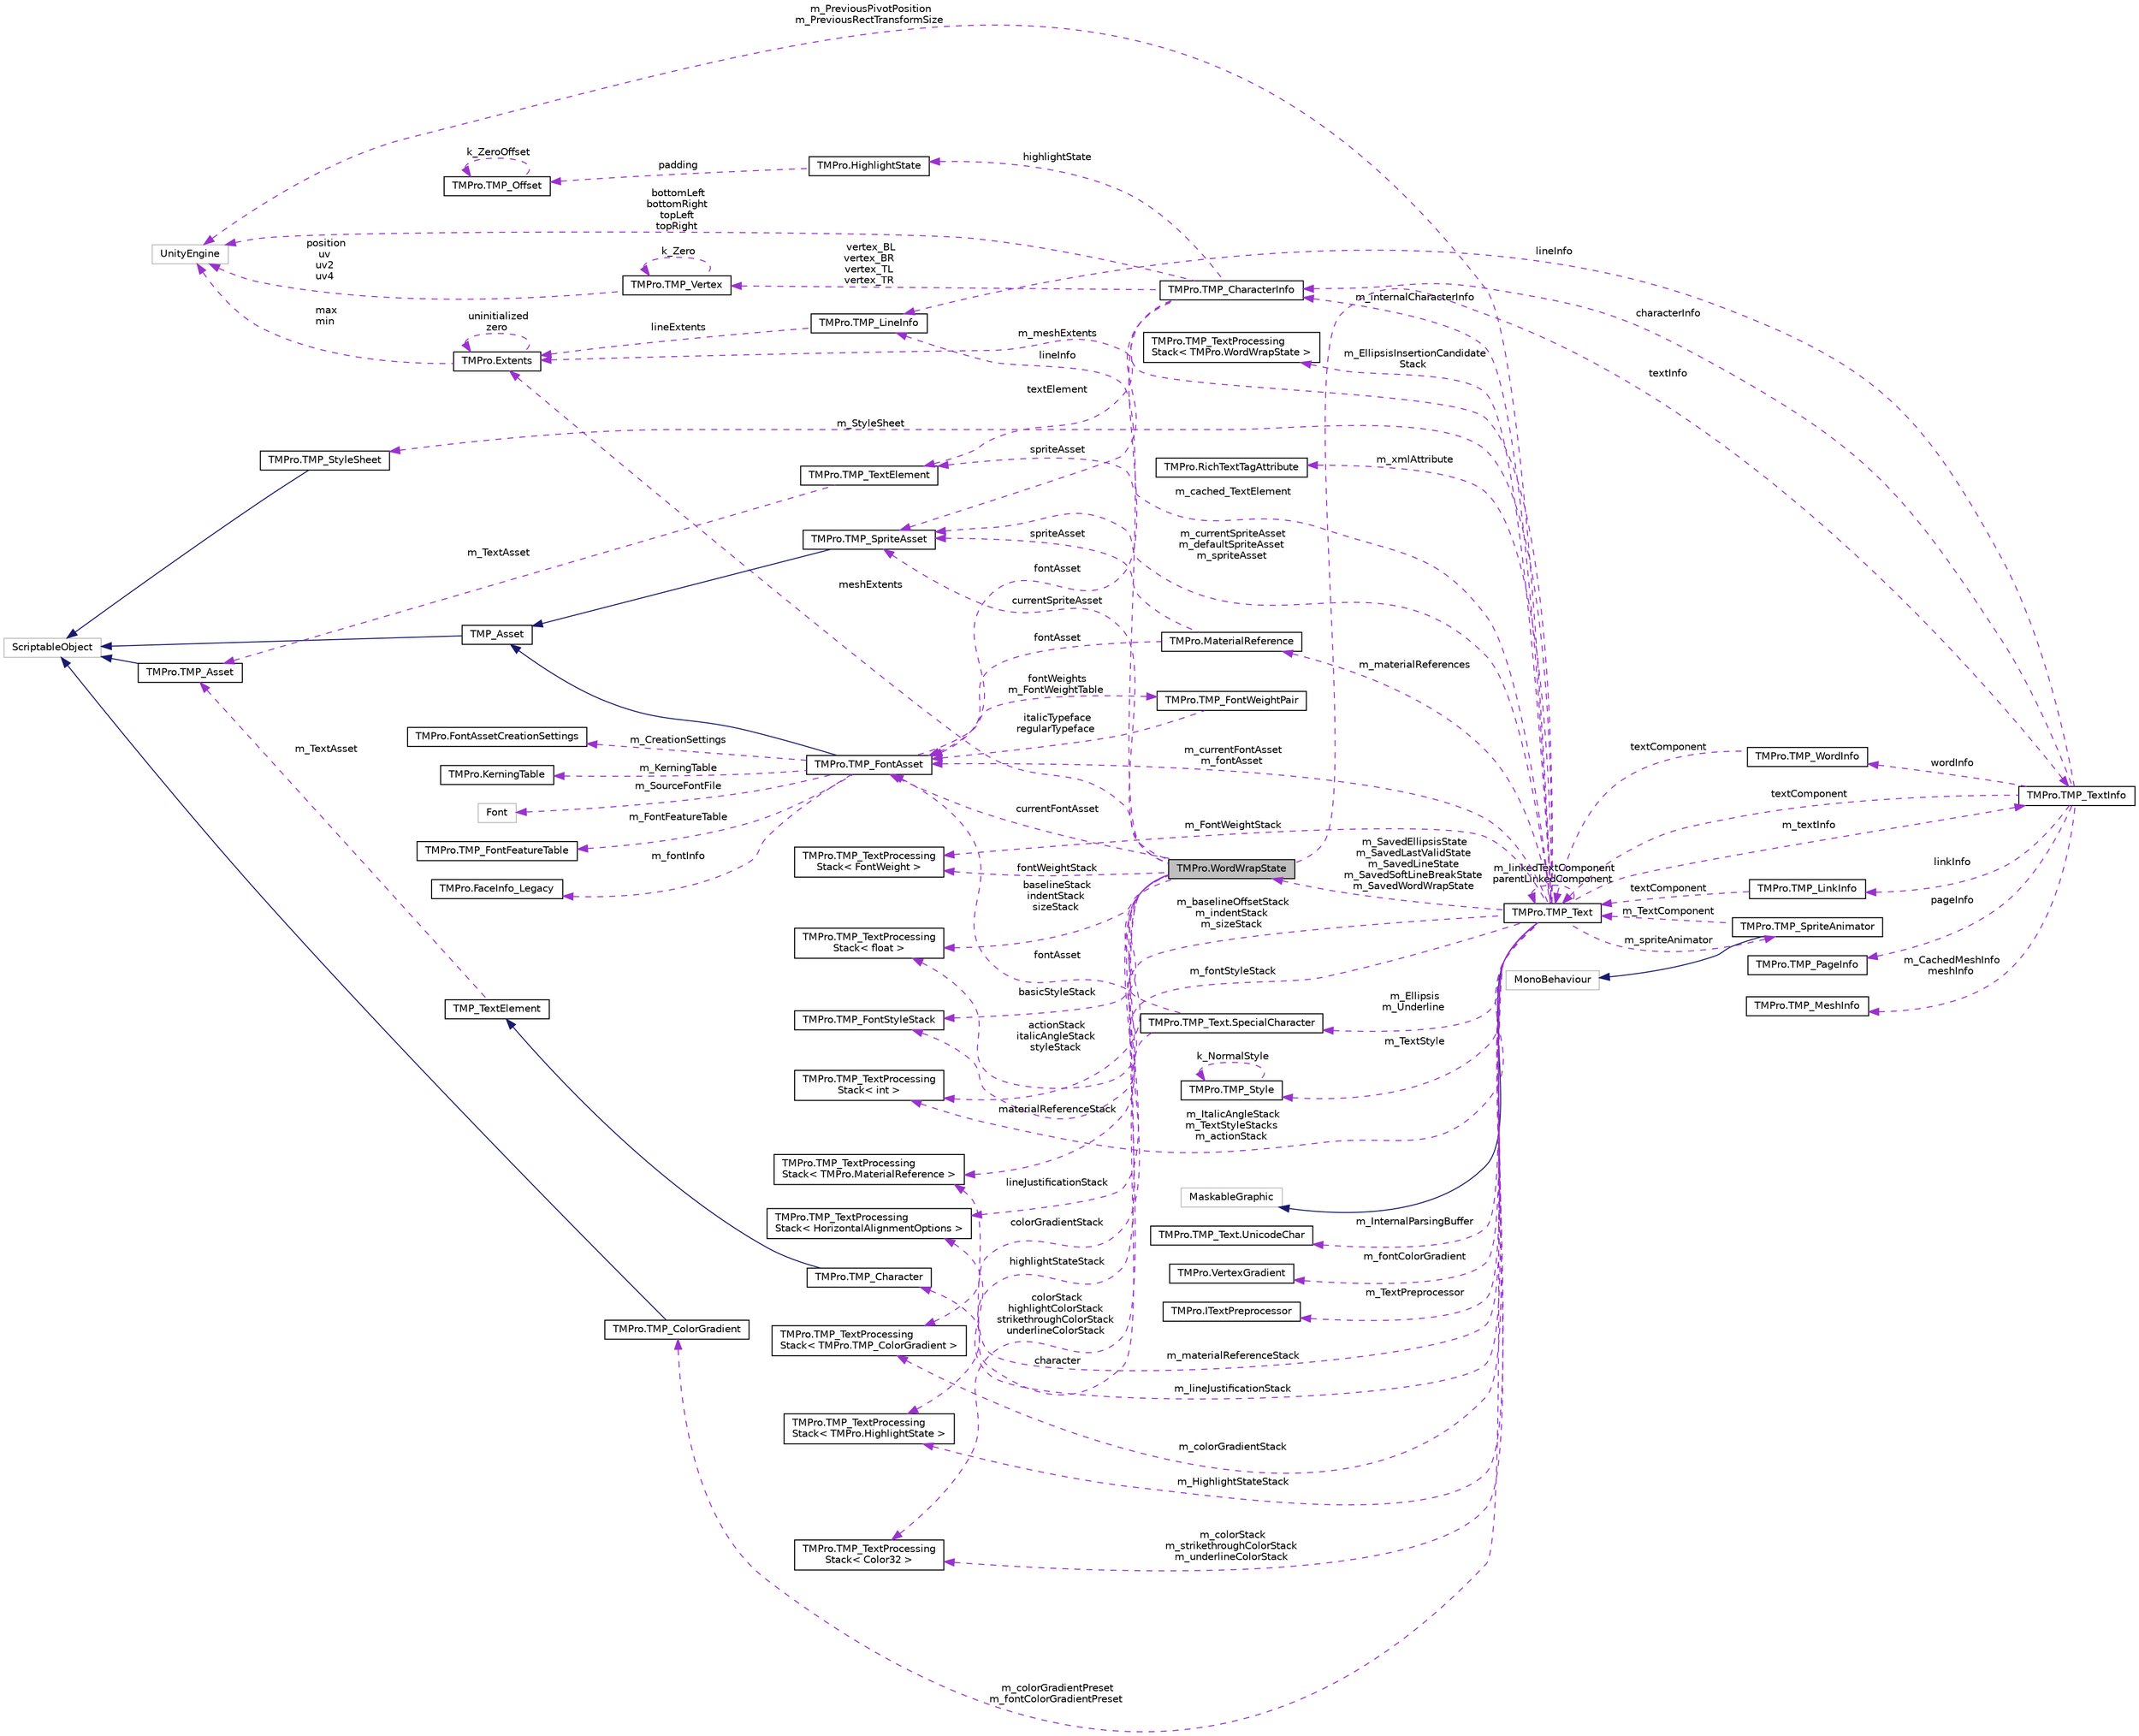 digraph "TMPro.WordWrapState"
{
 // LATEX_PDF_SIZE
  edge [fontname="Helvetica",fontsize="10",labelfontname="Helvetica",labelfontsize="10"];
  node [fontname="Helvetica",fontsize="10",shape=record];
  rankdir="LR";
  Node1 [label="TMPro.WordWrapState",height=0.2,width=0.4,color="black", fillcolor="grey75", style="filled", fontcolor="black",tooltip=" "];
  Node2 -> Node1 [dir="back",color="darkorchid3",fontsize="10",style="dashed",label=" basicStyleStack" ,fontname="Helvetica"];
  Node2 [label="TMPro.TMP_FontStyleStack",height=0.2,width=0.4,color="black", fillcolor="white", style="filled",URL="$struct_t_m_pro_1_1_t_m_p___font_style_stack.html",tooltip="Structure used to track basic XML tags which are binary (on / off)"];
  Node3 -> Node1 [dir="back",color="darkorchid3",fontsize="10",style="dashed",label=" lineJustificationStack" ,fontname="Helvetica"];
  Node3 [label="TMPro.TMP_TextProcessing\lStack\< HorizontalAlignmentOptions \>",height=0.2,width=0.4,color="black", fillcolor="white", style="filled",URL="$struct_t_m_pro_1_1_t_m_p___text_processing_stack.html",tooltip=" "];
  Node4 -> Node1 [dir="back",color="darkorchid3",fontsize="10",style="dashed",label=" colorGradientStack" ,fontname="Helvetica"];
  Node4 [label="TMPro.TMP_TextProcessing\lStack\< TMPro.TMP_ColorGradient \>",height=0.2,width=0.4,color="black", fillcolor="white", style="filled",URL="$struct_t_m_pro_1_1_t_m_p___text_processing_stack.html",tooltip=" "];
  Node5 -> Node1 [dir="back",color="darkorchid3",fontsize="10",style="dashed",label=" lineInfo" ,fontname="Helvetica"];
  Node5 [label="TMPro.TMP_LineInfo",height=0.2,width=0.4,color="black", fillcolor="white", style="filled",URL="$struct_t_m_pro_1_1_t_m_p___line_info.html",tooltip="Structure which contains information about the individual lines of text."];
  Node6 -> Node5 [dir="back",color="darkorchid3",fontsize="10",style="dashed",label=" lineExtents" ,fontname="Helvetica"];
  Node6 [label="TMPro.Extents",height=0.2,width=0.4,color="black", fillcolor="white", style="filled",URL="$struct_t_m_pro_1_1_extents.html",tooltip=" "];
  Node6 -> Node6 [dir="back",color="darkorchid3",fontsize="10",style="dashed",label=" uninitialized\nzero" ,fontname="Helvetica"];
  Node7 -> Node6 [dir="back",color="darkorchid3",fontsize="10",style="dashed",label=" max\nmin" ,fontname="Helvetica"];
  Node7 [label="UnityEngine",height=0.2,width=0.4,color="grey75", fillcolor="white", style="filled",tooltip=" "];
  Node8 -> Node1 [dir="back",color="darkorchid3",fontsize="10",style="dashed",label=" textInfo" ,fontname="Helvetica"];
  Node8 [label="TMPro.TMP_TextInfo",height=0.2,width=0.4,color="black", fillcolor="white", style="filled",URL="$class_t_m_pro_1_1_t_m_p___text_info.html",tooltip="Class which contains information about every element contained within the text object."];
  Node9 -> Node8 [dir="back",color="darkorchid3",fontsize="10",style="dashed",label=" linkInfo" ,fontname="Helvetica"];
  Node9 [label="TMPro.TMP_LinkInfo",height=0.2,width=0.4,color="black", fillcolor="white", style="filled",URL="$struct_t_m_pro_1_1_t_m_p___link_info.html",tooltip="Structure containing information about individual links contained in the text object."];
  Node10 -> Node9 [dir="back",color="darkorchid3",fontsize="10",style="dashed",label=" textComponent" ,fontname="Helvetica"];
  Node10 [label="TMPro.TMP_Text",height=0.2,width=0.4,color="black", fillcolor="white", style="filled",URL="$class_t_m_pro_1_1_t_m_p___text.html",tooltip="Base class which contains common properties and functions shared between the TextMeshPro and TextMesh..."];
  Node11 -> Node10 [dir="back",color="midnightblue",fontsize="10",style="solid",fontname="Helvetica"];
  Node11 [label="MaskableGraphic",height=0.2,width=0.4,color="grey75", fillcolor="white", style="filled",tooltip=" "];
  Node2 -> Node10 [dir="back",color="darkorchid3",fontsize="10",style="dashed",label=" m_fontStyleStack" ,fontname="Helvetica"];
  Node4 -> Node10 [dir="back",color="darkorchid3",fontsize="10",style="dashed",label=" m_colorGradientStack" ,fontname="Helvetica"];
  Node12 -> Node10 [dir="back",color="darkorchid3",fontsize="10",style="dashed",label=" m_InternalParsingBuffer" ,fontname="Helvetica"];
  Node12 [label="TMPro.TMP_Text.UnicodeChar",height=0.2,width=0.4,color="black", fillcolor="white", style="filled",URL="$struct_t_m_pro_1_1_t_m_p___text_1_1_unicode_char.html",tooltip=" "];
  Node3 -> Node10 [dir="back",color="darkorchid3",fontsize="10",style="dashed",label=" m_lineJustificationStack" ,fontname="Helvetica"];
  Node13 -> Node10 [dir="back",color="darkorchid3",fontsize="10",style="dashed",label=" m_materialReferences" ,fontname="Helvetica"];
  Node13 [label="TMPro.MaterialReference",height=0.2,width=0.4,color="black", fillcolor="white", style="filled",URL="$struct_t_m_pro_1_1_material_reference.html",tooltip=" "];
  Node14 -> Node13 [dir="back",color="darkorchid3",fontsize="10",style="dashed",label=" fontAsset" ,fontname="Helvetica"];
  Node14 [label="TMPro.TMP_FontAsset",height=0.2,width=0.4,color="black", fillcolor="white", style="filled",URL="$class_t_m_pro_1_1_t_m_p___font_asset.html",tooltip=" "];
  Node15 -> Node14 [dir="back",color="midnightblue",fontsize="10",style="solid",fontname="Helvetica"];
  Node15 [label="TMP_Asset",height=0.2,width=0.4,color="black", fillcolor="white", style="filled",URL="$class_t_m_pro_1_1_t_m_p___asset.html",tooltip=" "];
  Node16 -> Node15 [dir="back",color="midnightblue",fontsize="10",style="solid",fontname="Helvetica"];
  Node16 [label="ScriptableObject",height=0.2,width=0.4,color="grey75", fillcolor="white", style="filled",tooltip=" "];
  Node17 -> Node14 [dir="back",color="darkorchid3",fontsize="10",style="dashed",label=" m_CreationSettings" ,fontname="Helvetica"];
  Node17 [label="TMPro.FontAssetCreationSettings",height=0.2,width=0.4,color="black", fillcolor="white", style="filled",URL="$struct_t_m_pro_1_1_font_asset_creation_settings.html",tooltip=" "];
  Node18 -> Node14 [dir="back",color="darkorchid3",fontsize="10",style="dashed",label=" m_KerningTable" ,fontname="Helvetica"];
  Node18 [label="TMPro.KerningTable",height=0.2,width=0.4,color="black", fillcolor="white", style="filled",URL="$class_t_m_pro_1_1_kerning_table.html",tooltip=" "];
  Node19 -> Node14 [dir="back",color="darkorchid3",fontsize="10",style="dashed",label=" fontWeights\nm_FontWeightTable" ,fontname="Helvetica"];
  Node19 [label="TMPro.TMP_FontWeightPair",height=0.2,width=0.4,color="black", fillcolor="white", style="filled",URL="$struct_t_m_pro_1_1_t_m_p___font_weight_pair.html",tooltip="Contains the font assets for the regular and italic styles associated with a given font weight."];
  Node14 -> Node19 [dir="back",color="darkorchid3",fontsize="10",style="dashed",label=" italicTypeface\nregularTypeface" ,fontname="Helvetica"];
  Node20 -> Node14 [dir="back",color="darkorchid3",fontsize="10",style="dashed",label=" m_SourceFontFile" ,fontname="Helvetica"];
  Node20 [label="Font",height=0.2,width=0.4,color="grey75", fillcolor="white", style="filled",tooltip=" "];
  Node21 -> Node14 [dir="back",color="darkorchid3",fontsize="10",style="dashed",label=" m_FontFeatureTable" ,fontname="Helvetica"];
  Node21 [label="TMPro.TMP_FontFeatureTable",height=0.2,width=0.4,color="black", fillcolor="white", style="filled",URL="$class_t_m_pro_1_1_t_m_p___font_feature_table.html",tooltip="Table that contains the various font features available for the given font asset."];
  Node22 -> Node14 [dir="back",color="darkorchid3",fontsize="10",style="dashed",label=" m_fontInfo" ,fontname="Helvetica"];
  Node22 [label="TMPro.FaceInfo_Legacy",height=0.2,width=0.4,color="black", fillcolor="white", style="filled",URL="$class_t_m_pro_1_1_face_info___legacy.html",tooltip="Class that contains the basic information about the font."];
  Node23 -> Node13 [dir="back",color="darkorchid3",fontsize="10",style="dashed",label=" spriteAsset" ,fontname="Helvetica"];
  Node23 [label="TMPro.TMP_SpriteAsset",height=0.2,width=0.4,color="black", fillcolor="white", style="filled",URL="$class_t_m_pro_1_1_t_m_p___sprite_asset.html",tooltip=" "];
  Node15 -> Node23 [dir="back",color="midnightblue",fontsize="10",style="solid",fontname="Helvetica"];
  Node8 -> Node10 [dir="back",color="darkorchid3",fontsize="10",style="dashed",label=" m_textInfo" ,fontname="Helvetica"];
  Node6 -> Node10 [dir="back",color="darkorchid3",fontsize="10",style="dashed",label=" m_meshExtents" ,fontname="Helvetica"];
  Node14 -> Node10 [dir="back",color="darkorchid3",fontsize="10",style="dashed",label=" m_currentFontAsset\nm_fontAsset" ,fontname="Helvetica"];
  Node7 -> Node10 [dir="back",color="darkorchid3",fontsize="10",style="dashed",label=" m_PreviousPivotPosition\nm_PreviousRectTransformSize" ,fontname="Helvetica"];
  Node24 -> Node10 [dir="back",color="darkorchid3",fontsize="10",style="dashed",label=" m_StyleSheet" ,fontname="Helvetica"];
  Node24 [label="TMPro.TMP_StyleSheet",height=0.2,width=0.4,color="black", fillcolor="white", style="filled",URL="$class_t_m_pro_1_1_t_m_p___style_sheet.html",tooltip=" "];
  Node16 -> Node24 [dir="back",color="midnightblue",fontsize="10",style="solid",fontname="Helvetica"];
  Node25 -> Node10 [dir="back",color="darkorchid3",fontsize="10",style="dashed",label=" m_fontColorGradient" ,fontname="Helvetica"];
  Node25 [label="TMPro.VertexGradient",height=0.2,width=0.4,color="black", fillcolor="white", style="filled",URL="$struct_t_m_pro_1_1_vertex_gradient.html",tooltip="TMP custom data type to represent 32 bit characters."];
  Node26 -> Node10 [dir="back",color="darkorchid3",fontsize="10",style="dashed",label=" m_Ellipsis\nm_Underline" ,fontname="Helvetica"];
  Node26 [label="TMPro.TMP_Text.SpecialCharacter",height=0.2,width=0.4,color="black", fillcolor="white", style="filled",URL="$struct_t_m_pro_1_1_t_m_p___text_1_1_special_character.html",tooltip=" "];
  Node14 -> Node26 [dir="back",color="darkorchid3",fontsize="10",style="dashed",label=" fontAsset" ,fontname="Helvetica"];
  Node27 -> Node26 [dir="back",color="darkorchid3",fontsize="10",style="dashed",label=" character" ,fontname="Helvetica"];
  Node27 [label="TMPro.TMP_Character",height=0.2,width=0.4,color="black", fillcolor="white", style="filled",URL="$class_t_m_pro_1_1_t_m_p___character.html",tooltip="A basic element of text."];
  Node28 -> Node27 [dir="back",color="midnightblue",fontsize="10",style="solid",fontname="Helvetica"];
  Node28 [label="TMP_TextElement",height=0.2,width=0.4,color="black", fillcolor="white", style="filled",URL="$class_t_m_pro_1_1_t_m_p___text_element.html",tooltip="Base class for all text elements like Character and SpriteCharacter."];
  Node29 -> Node28 [dir="back",color="darkorchid3",fontsize="10",style="dashed",label=" m_TextAsset" ,fontname="Helvetica"];
  Node29 [label="TMPro.TMP_Asset",height=0.2,width=0.4,color="black", fillcolor="white", style="filled",URL="$class_t_m_pro_1_1_t_m_p___asset.html",tooltip=" "];
  Node16 -> Node29 [dir="back",color="midnightblue",fontsize="10",style="solid",fontname="Helvetica"];
  Node10 -> Node10 [dir="back",color="darkorchid3",fontsize="10",style="dashed",label=" m_linkedTextComponent\nparentLinkedComponent" ,fontname="Helvetica"];
  Node30 -> Node10 [dir="back",color="darkorchid3",fontsize="10",style="dashed",label=" m_TextPreprocessor" ,fontname="Helvetica"];
  Node30 [label="TMPro.ITextPreprocessor",height=0.2,width=0.4,color="black", fillcolor="white", style="filled",URL="$interface_t_m_pro_1_1_i_text_preprocessor.html",tooltip="Interface used for preprocessing and shaping of text."];
  Node31 -> Node10 [dir="back",color="darkorchid3",fontsize="10",style="dashed",label=" m_colorStack\nm_strikethroughColorStack\nm_underlineColorStack" ,fontname="Helvetica"];
  Node31 [label="TMPro.TMP_TextProcessing\lStack\< Color32 \>",height=0.2,width=0.4,color="black", fillcolor="white", style="filled",URL="$struct_t_m_pro_1_1_t_m_p___text_processing_stack.html",tooltip=" "];
  Node32 -> Node10 [dir="back",color="darkorchid3",fontsize="10",style="dashed",label=" m_colorGradientPreset\nm_fontColorGradientPreset" ,fontname="Helvetica"];
  Node32 [label="TMPro.TMP_ColorGradient",height=0.2,width=0.4,color="black", fillcolor="white", style="filled",URL="$class_t_m_pro_1_1_t_m_p___color_gradient.html",tooltip=" "];
  Node16 -> Node32 [dir="back",color="midnightblue",fontsize="10",style="solid",fontname="Helvetica"];
  Node33 -> Node10 [dir="back",color="darkorchid3",fontsize="10",style="dashed",label=" m_spriteAnimator" ,fontname="Helvetica"];
  Node33 [label="TMPro.TMP_SpriteAnimator",height=0.2,width=0.4,color="black", fillcolor="white", style="filled",URL="$class_t_m_pro_1_1_t_m_p___sprite_animator.html",tooltip=" "];
  Node34 -> Node33 [dir="back",color="midnightblue",fontsize="10",style="solid",fontname="Helvetica"];
  Node34 [label="MonoBehaviour",height=0.2,width=0.4,color="grey75", fillcolor="white", style="filled",tooltip=" "];
  Node10 -> Node33 [dir="back",color="darkorchid3",fontsize="10",style="dashed",label=" m_TextComponent" ,fontname="Helvetica"];
  Node35 -> Node10 [dir="back",color="darkorchid3",fontsize="10",style="dashed",label=" m_FontWeightStack" ,fontname="Helvetica"];
  Node35 [label="TMPro.TMP_TextProcessing\lStack\< FontWeight \>",height=0.2,width=0.4,color="black", fillcolor="white", style="filled",URL="$struct_t_m_pro_1_1_t_m_p___text_processing_stack.html",tooltip=" "];
  Node36 -> Node10 [dir="back",color="darkorchid3",fontsize="10",style="dashed",label=" m_baselineOffsetStack\nm_indentStack\nm_sizeStack" ,fontname="Helvetica"];
  Node36 [label="TMPro.TMP_TextProcessing\lStack\< float \>",height=0.2,width=0.4,color="black", fillcolor="white", style="filled",URL="$struct_t_m_pro_1_1_t_m_p___text_processing_stack.html",tooltip=" "];
  Node37 -> Node10 [dir="back",color="darkorchid3",fontsize="10",style="dashed",label=" m_ItalicAngleStack\nm_TextStyleStacks\nm_actionStack" ,fontname="Helvetica"];
  Node37 [label="TMPro.TMP_TextProcessing\lStack\< int \>",height=0.2,width=0.4,color="black", fillcolor="white", style="filled",URL="$struct_t_m_pro_1_1_t_m_p___text_processing_stack.html",tooltip=" "];
  Node1 -> Node10 [dir="back",color="darkorchid3",fontsize="10",style="dashed",label=" m_SavedEllipsisState\nm_SavedLastValidState\nm_SavedLineState\nm_SavedSoftLineBreakState\nm_SavedWordWrapState" ,fontname="Helvetica"];
  Node38 -> Node10 [dir="back",color="darkorchid3",fontsize="10",style="dashed",label=" m_materialReferenceStack" ,fontname="Helvetica"];
  Node38 [label="TMPro.TMP_TextProcessing\lStack\< TMPro.MaterialReference \>",height=0.2,width=0.4,color="black", fillcolor="white", style="filled",URL="$struct_t_m_pro_1_1_t_m_p___text_processing_stack.html",tooltip=" "];
  Node39 -> Node10 [dir="back",color="darkorchid3",fontsize="10",style="dashed",label=" m_HighlightStateStack" ,fontname="Helvetica"];
  Node39 [label="TMPro.TMP_TextProcessing\lStack\< TMPro.HighlightState \>",height=0.2,width=0.4,color="black", fillcolor="white", style="filled",URL="$struct_t_m_pro_1_1_t_m_p___text_processing_stack.html",tooltip=" "];
  Node40 -> Node10 [dir="back",color="darkorchid3",fontsize="10",style="dashed",label=" m_EllipsisInsertionCandidate\lStack" ,fontname="Helvetica"];
  Node40 [label="TMPro.TMP_TextProcessing\lStack\< TMPro.WordWrapState \>",height=0.2,width=0.4,color="black", fillcolor="white", style="filled",URL="$struct_t_m_pro_1_1_t_m_p___text_processing_stack.html",tooltip=" "];
  Node41 -> Node10 [dir="back",color="darkorchid3",fontsize="10",style="dashed",label=" m_xmlAttribute" ,fontname="Helvetica"];
  Node41 [label="TMPro.RichTextTagAttribute",height=0.2,width=0.4,color="black", fillcolor="white", style="filled",URL="$struct_t_m_pro_1_1_rich_text_tag_attribute.html",tooltip=" "];
  Node42 -> Node10 [dir="back",color="darkorchid3",fontsize="10",style="dashed",label=" m_internalCharacterInfo" ,fontname="Helvetica"];
  Node42 [label="TMPro.TMP_CharacterInfo",height=0.2,width=0.4,color="black", fillcolor="white", style="filled",URL="$struct_t_m_pro_1_1_t_m_p___character_info.html",tooltip="Structure containing information about individual text elements (character or sprites)."];
  Node14 -> Node42 [dir="back",color="darkorchid3",fontsize="10",style="dashed",label=" fontAsset" ,fontname="Helvetica"];
  Node7 -> Node42 [dir="back",color="darkorchid3",fontsize="10",style="dashed",label=" bottomLeft\nbottomRight\ntopLeft\ntopRight" ,fontname="Helvetica"];
  Node43 -> Node42 [dir="back",color="darkorchid3",fontsize="10",style="dashed",label=" highlightState" ,fontname="Helvetica"];
  Node43 [label="TMPro.HighlightState",height=0.2,width=0.4,color="black", fillcolor="white", style="filled",URL="$struct_t_m_pro_1_1_highlight_state.html",tooltip=" "];
  Node44 -> Node43 [dir="back",color="darkorchid3",fontsize="10",style="dashed",label=" padding" ,fontname="Helvetica"];
  Node44 [label="TMPro.TMP_Offset",height=0.2,width=0.4,color="black", fillcolor="white", style="filled",URL="$struct_t_m_pro_1_1_t_m_p___offset.html",tooltip=" "];
  Node44 -> Node44 [dir="back",color="darkorchid3",fontsize="10",style="dashed",label=" k_ZeroOffset" ,fontname="Helvetica"];
  Node45 -> Node42 [dir="back",color="darkorchid3",fontsize="10",style="dashed",label=" vertex_BL\nvertex_BR\nvertex_TL\nvertex_TR" ,fontname="Helvetica"];
  Node45 [label="TMPro.TMP_Vertex",height=0.2,width=0.4,color="black", fillcolor="white", style="filled",URL="$struct_t_m_pro_1_1_t_m_p___vertex.html",tooltip=" "];
  Node7 -> Node45 [dir="back",color="darkorchid3",fontsize="10",style="dashed",label=" position\nuv\nuv2\nuv4" ,fontname="Helvetica"];
  Node45 -> Node45 [dir="back",color="darkorchid3",fontsize="10",style="dashed",label=" k_Zero" ,fontname="Helvetica"];
  Node23 -> Node42 [dir="back",color="darkorchid3",fontsize="10",style="dashed",label=" spriteAsset" ,fontname="Helvetica"];
  Node46 -> Node42 [dir="back",color="darkorchid3",fontsize="10",style="dashed",label=" textElement" ,fontname="Helvetica"];
  Node46 [label="TMPro.TMP_TextElement",height=0.2,width=0.4,color="black", fillcolor="white", style="filled",URL="$class_t_m_pro_1_1_t_m_p___text_element.html",tooltip="Base class for all text elements like Character and SpriteCharacter."];
  Node29 -> Node46 [dir="back",color="darkorchid3",fontsize="10",style="dashed",label=" m_TextAsset" ,fontname="Helvetica"];
  Node46 -> Node10 [dir="back",color="darkorchid3",fontsize="10",style="dashed",label=" m_cached_TextElement" ,fontname="Helvetica"];
  Node47 -> Node10 [dir="back",color="darkorchid3",fontsize="10",style="dashed",label=" m_TextStyle" ,fontname="Helvetica"];
  Node47 [label="TMPro.TMP_Style",height=0.2,width=0.4,color="black", fillcolor="white", style="filled",URL="$class_t_m_pro_1_1_t_m_p___style.html",tooltip=" "];
  Node47 -> Node47 [dir="back",color="darkorchid3",fontsize="10",style="dashed",label=" k_NormalStyle" ,fontname="Helvetica"];
  Node23 -> Node10 [dir="back",color="darkorchid3",fontsize="10",style="dashed",label=" m_currentSpriteAsset\nm_defaultSpriteAsset\nm_spriteAsset" ,fontname="Helvetica"];
  Node48 -> Node8 [dir="back",color="darkorchid3",fontsize="10",style="dashed",label=" pageInfo" ,fontname="Helvetica"];
  Node48 [label="TMPro.TMP_PageInfo",height=0.2,width=0.4,color="black", fillcolor="white", style="filled",URL="$struct_t_m_pro_1_1_t_m_p___page_info.html",tooltip=" "];
  Node5 -> Node8 [dir="back",color="darkorchid3",fontsize="10",style="dashed",label=" lineInfo" ,fontname="Helvetica"];
  Node10 -> Node8 [dir="back",color="darkorchid3",fontsize="10",style="dashed",label=" textComponent" ,fontname="Helvetica"];
  Node49 -> Node8 [dir="back",color="darkorchid3",fontsize="10",style="dashed",label=" m_CachedMeshInfo\nmeshInfo" ,fontname="Helvetica"];
  Node49 [label="TMPro.TMP_MeshInfo",height=0.2,width=0.4,color="black", fillcolor="white", style="filled",URL="$struct_t_m_pro_1_1_t_m_p___mesh_info.html",tooltip="Structure which contains the vertex attributes (geometry) of the text object."];
  Node50 -> Node8 [dir="back",color="darkorchid3",fontsize="10",style="dashed",label=" wordInfo" ,fontname="Helvetica"];
  Node50 [label="TMPro.TMP_WordInfo",height=0.2,width=0.4,color="black", fillcolor="white", style="filled",URL="$struct_t_m_pro_1_1_t_m_p___word_info.html",tooltip="Structure containing information about the individual words contained in the text object."];
  Node10 -> Node50 [dir="back",color="darkorchid3",fontsize="10",style="dashed",label=" textComponent" ,fontname="Helvetica"];
  Node42 -> Node8 [dir="back",color="darkorchid3",fontsize="10",style="dashed",label=" characterInfo" ,fontname="Helvetica"];
  Node6 -> Node1 [dir="back",color="darkorchid3",fontsize="10",style="dashed",label=" meshExtents" ,fontname="Helvetica"];
  Node14 -> Node1 [dir="back",color="darkorchid3",fontsize="10",style="dashed",label=" currentFontAsset" ,fontname="Helvetica"];
  Node31 -> Node1 [dir="back",color="darkorchid3",fontsize="10",style="dashed",label=" colorStack\nhighlightColorStack\nstrikethroughColorStack\nunderlineColorStack" ,fontname="Helvetica"];
  Node35 -> Node1 [dir="back",color="darkorchid3",fontsize="10",style="dashed",label=" fontWeightStack" ,fontname="Helvetica"];
  Node36 -> Node1 [dir="back",color="darkorchid3",fontsize="10",style="dashed",label=" baselineStack\nindentStack\nsizeStack" ,fontname="Helvetica"];
  Node38 -> Node1 [dir="back",color="darkorchid3",fontsize="10",style="dashed",label=" materialReferenceStack" ,fontname="Helvetica"];
  Node37 -> Node1 [dir="back",color="darkorchid3",fontsize="10",style="dashed",label=" actionStack\nitalicAngleStack\nstyleStack" ,fontname="Helvetica"];
  Node39 -> Node1 [dir="back",color="darkorchid3",fontsize="10",style="dashed",label=" highlightStateStack" ,fontname="Helvetica"];
  Node23 -> Node1 [dir="back",color="darkorchid3",fontsize="10",style="dashed",label=" currentSpriteAsset" ,fontname="Helvetica"];
}
